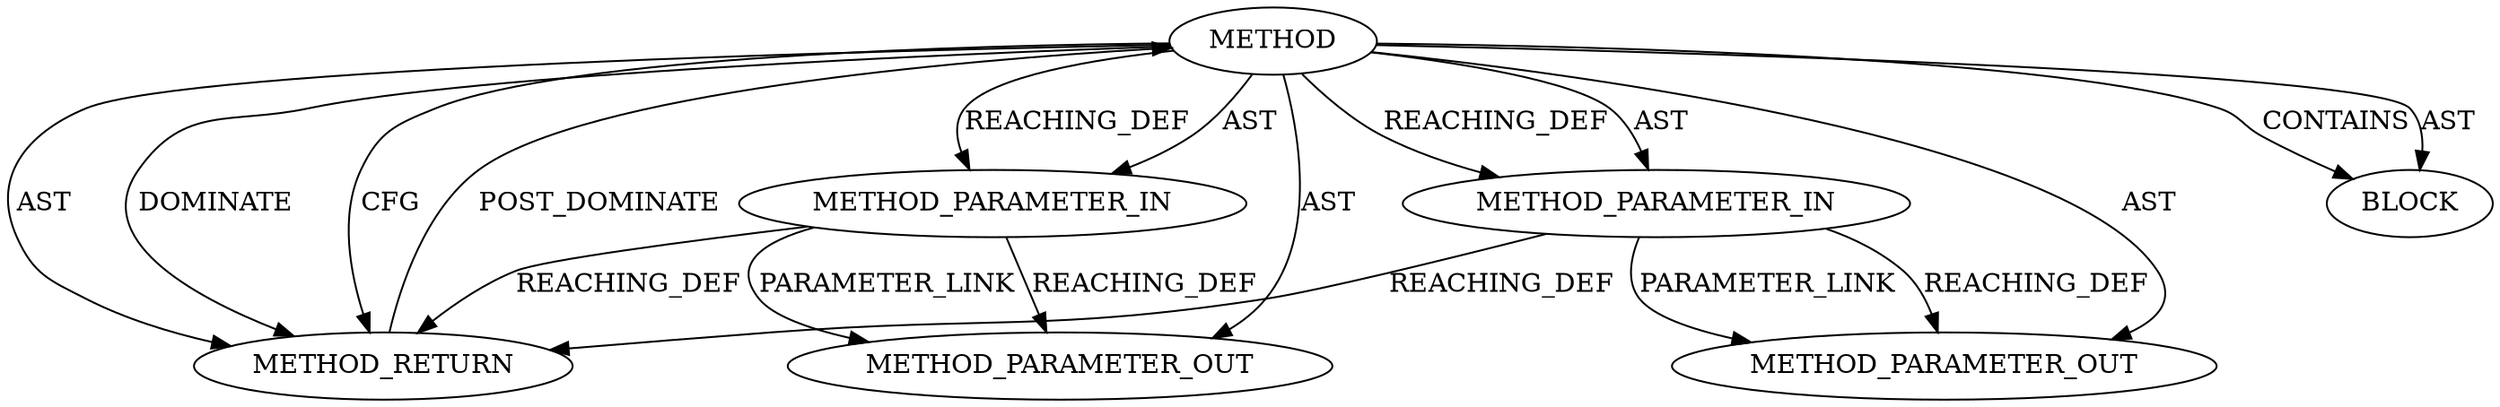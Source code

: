 digraph {
  13040 [label=METHOD AST_PARENT_TYPE="NAMESPACE_BLOCK" AST_PARENT_FULL_NAME="<global>" ORDER=0 CODE="<empty>" FULL_NAME="iov_iter_truncate" IS_EXTERNAL=true FILENAME="<empty>" SIGNATURE="" NAME="iov_iter_truncate"]
  13041 [label=METHOD_PARAMETER_IN ORDER=1 CODE="p1" IS_VARIADIC=false TYPE_FULL_NAME="ANY" EVALUATION_STRATEGY="BY_VALUE" INDEX=1 NAME="p1"]
  13043 [label=BLOCK ORDER=1 ARGUMENT_INDEX=1 CODE="<empty>" TYPE_FULL_NAME="ANY"]
  13680 [label=METHOD_PARAMETER_OUT ORDER=2 CODE="p2" IS_VARIADIC=false TYPE_FULL_NAME="ANY" EVALUATION_STRATEGY="BY_VALUE" INDEX=2 NAME="p2"]
  13042 [label=METHOD_PARAMETER_IN ORDER=2 CODE="p2" IS_VARIADIC=false TYPE_FULL_NAME="ANY" EVALUATION_STRATEGY="BY_VALUE" INDEX=2 NAME="p2"]
  13044 [label=METHOD_RETURN ORDER=2 CODE="RET" TYPE_FULL_NAME="ANY" EVALUATION_STRATEGY="BY_VALUE"]
  13679 [label=METHOD_PARAMETER_OUT ORDER=1 CODE="p1" IS_VARIADIC=false TYPE_FULL_NAME="ANY" EVALUATION_STRATEGY="BY_VALUE" INDEX=1 NAME="p1"]
  13042 -> 13680 [label=REACHING_DEF VARIABLE="p2"]
  13040 -> 13042 [label=REACHING_DEF VARIABLE=""]
  13040 -> 13044 [label=AST ]
  13040 -> 13043 [label=CONTAINS ]
  13040 -> 13680 [label=AST ]
  13041 -> 13679 [label=REACHING_DEF VARIABLE="p1"]
  13040 -> 13044 [label=DOMINATE ]
  13040 -> 13041 [label=REACHING_DEF VARIABLE=""]
  13040 -> 13043 [label=AST ]
  13040 -> 13679 [label=AST ]
  13040 -> 13042 [label=AST ]
  13040 -> 13044 [label=CFG ]
  13044 -> 13040 [label=POST_DOMINATE ]
  13042 -> 13680 [label=PARAMETER_LINK ]
  13041 -> 13044 [label=REACHING_DEF VARIABLE="p1"]
  13041 -> 13679 [label=PARAMETER_LINK ]
  13042 -> 13044 [label=REACHING_DEF VARIABLE="p2"]
  13040 -> 13041 [label=AST ]
}
